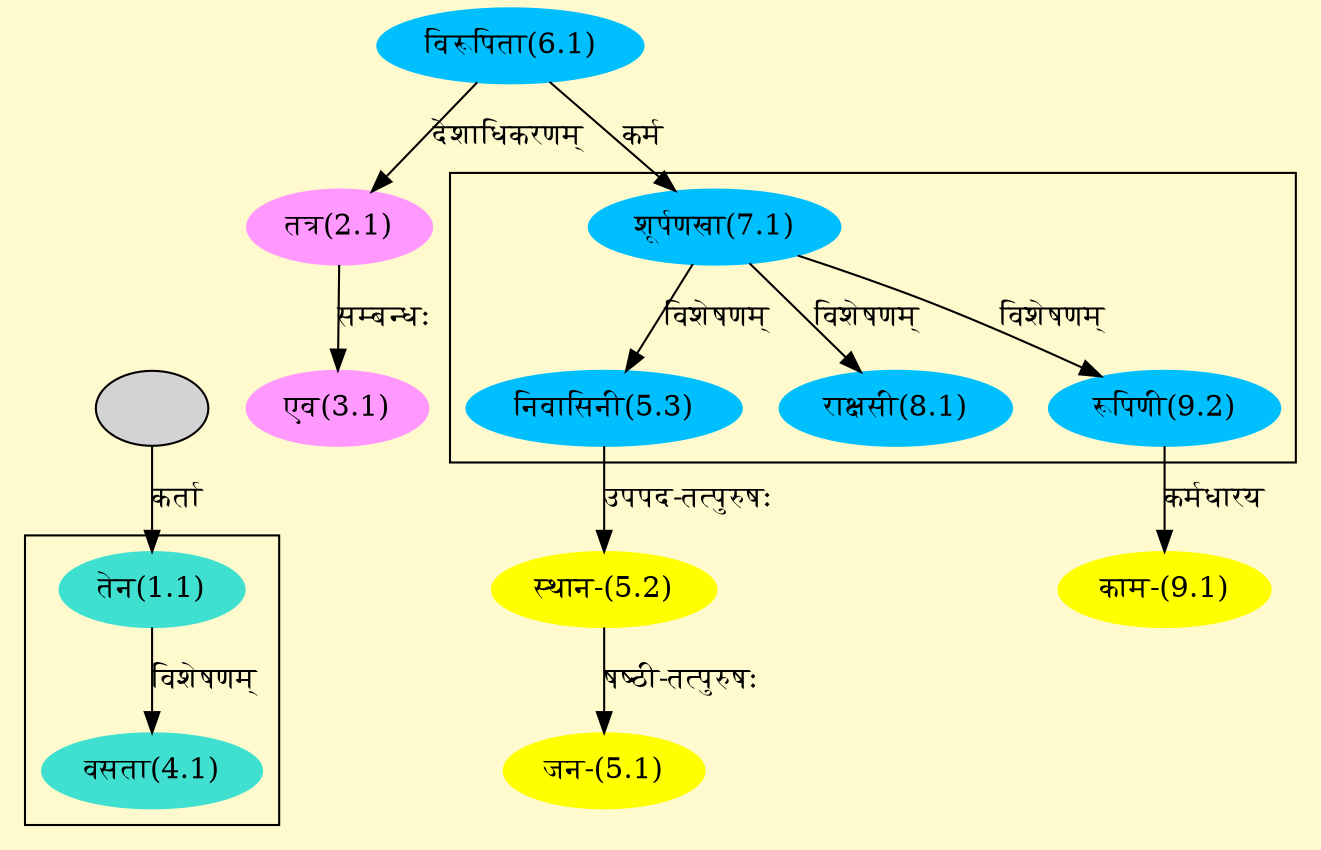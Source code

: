 digraph G{
rankdir=BT;
 compound=true;
 bgcolor="lemonchiffon1";

subgraph cluster_1{
Node4_1 [style=filled, color="#40E0D0" label = "वसता(4.1)"]
Node1_1 [style=filled, color="#40E0D0" label = "तेन(1.1)"]

}

subgraph cluster_2{
Node5_3 [style=filled, color="#00BFFF" label = "निवासिनी(5.3)"]
Node7_1 [style=filled, color="#00BFFF" label = "शूर्पणखा(7.1)"]
Node8_1 [style=filled, color="#00BFFF" label = "राक्षसी(8.1)"]
Node9_2 [style=filled, color="#00BFFF" label = "रूपिणी(9.2)"]

}
Node1_1 [style=filled, color="#40E0D0" label = "तेन(1.1)"]
Node61 [style=filled, color="" label = ""]
Node2_1 [style=filled, color="#FF99FF" label = "तत्र(2.1)"]
Node6_1 [style=filled, color="#00BFFF" label = "विरूपिता(6.1)"]
Node3_1 [style=filled, color="#FF99FF" label = "एव(3.1)"]
Node5_1 [style=filled, color="#FFFF00" label = "जन-(5.1)"]
Node5_2 [style=filled, color="#FFFF00" label = "स्थान-(5.2)"]
Node5_3 [style=filled, color="#00BFFF" label = "निवासिनी(5.3)"]
Node7_1 [style=filled, color="#00BFFF" label = "शूर्पणखा(7.1)"]
Node9_1 [style=filled, color="#FFFF00" label = "काम-(9.1)"]
Node9_2 [style=filled, color="#00BFFF" label = "रूपिणी(9.2)"]
/* Start of Relations section */

Node1_1 -> Node61 [  label="कर्ता"  dir="back" ]
Node2_1 -> Node6_1 [  label="देशाधिकरणम्"  dir="back" ]
Node3_1 -> Node2_1 [  label="सम्बन्धः"  dir="back" ]
Node4_1 -> Node1_1 [  label="विशेषणम्"  dir="back" ]
Node5_1 -> Node5_2 [  label="षष्ठी-तत्पुरुषः"  dir="back" ]
Node5_2 -> Node5_3 [  label="उपपद-तत्पुरुषः"  dir="back" ]
Node5_3 -> Node7_1 [  label="विशेषणम्"  dir="back" ]
Node7_1 -> Node6_1 [  label="कर्म"  dir="back" ]
Node8_1 -> Node7_1 [  label="विशेषणम्"  dir="back" ]
Node9_1 -> Node9_2 [  label="कर्मधारय"  dir="back" ]
Node9_2 -> Node7_1 [  label="विशेषणम्"  dir="back" ]
}
